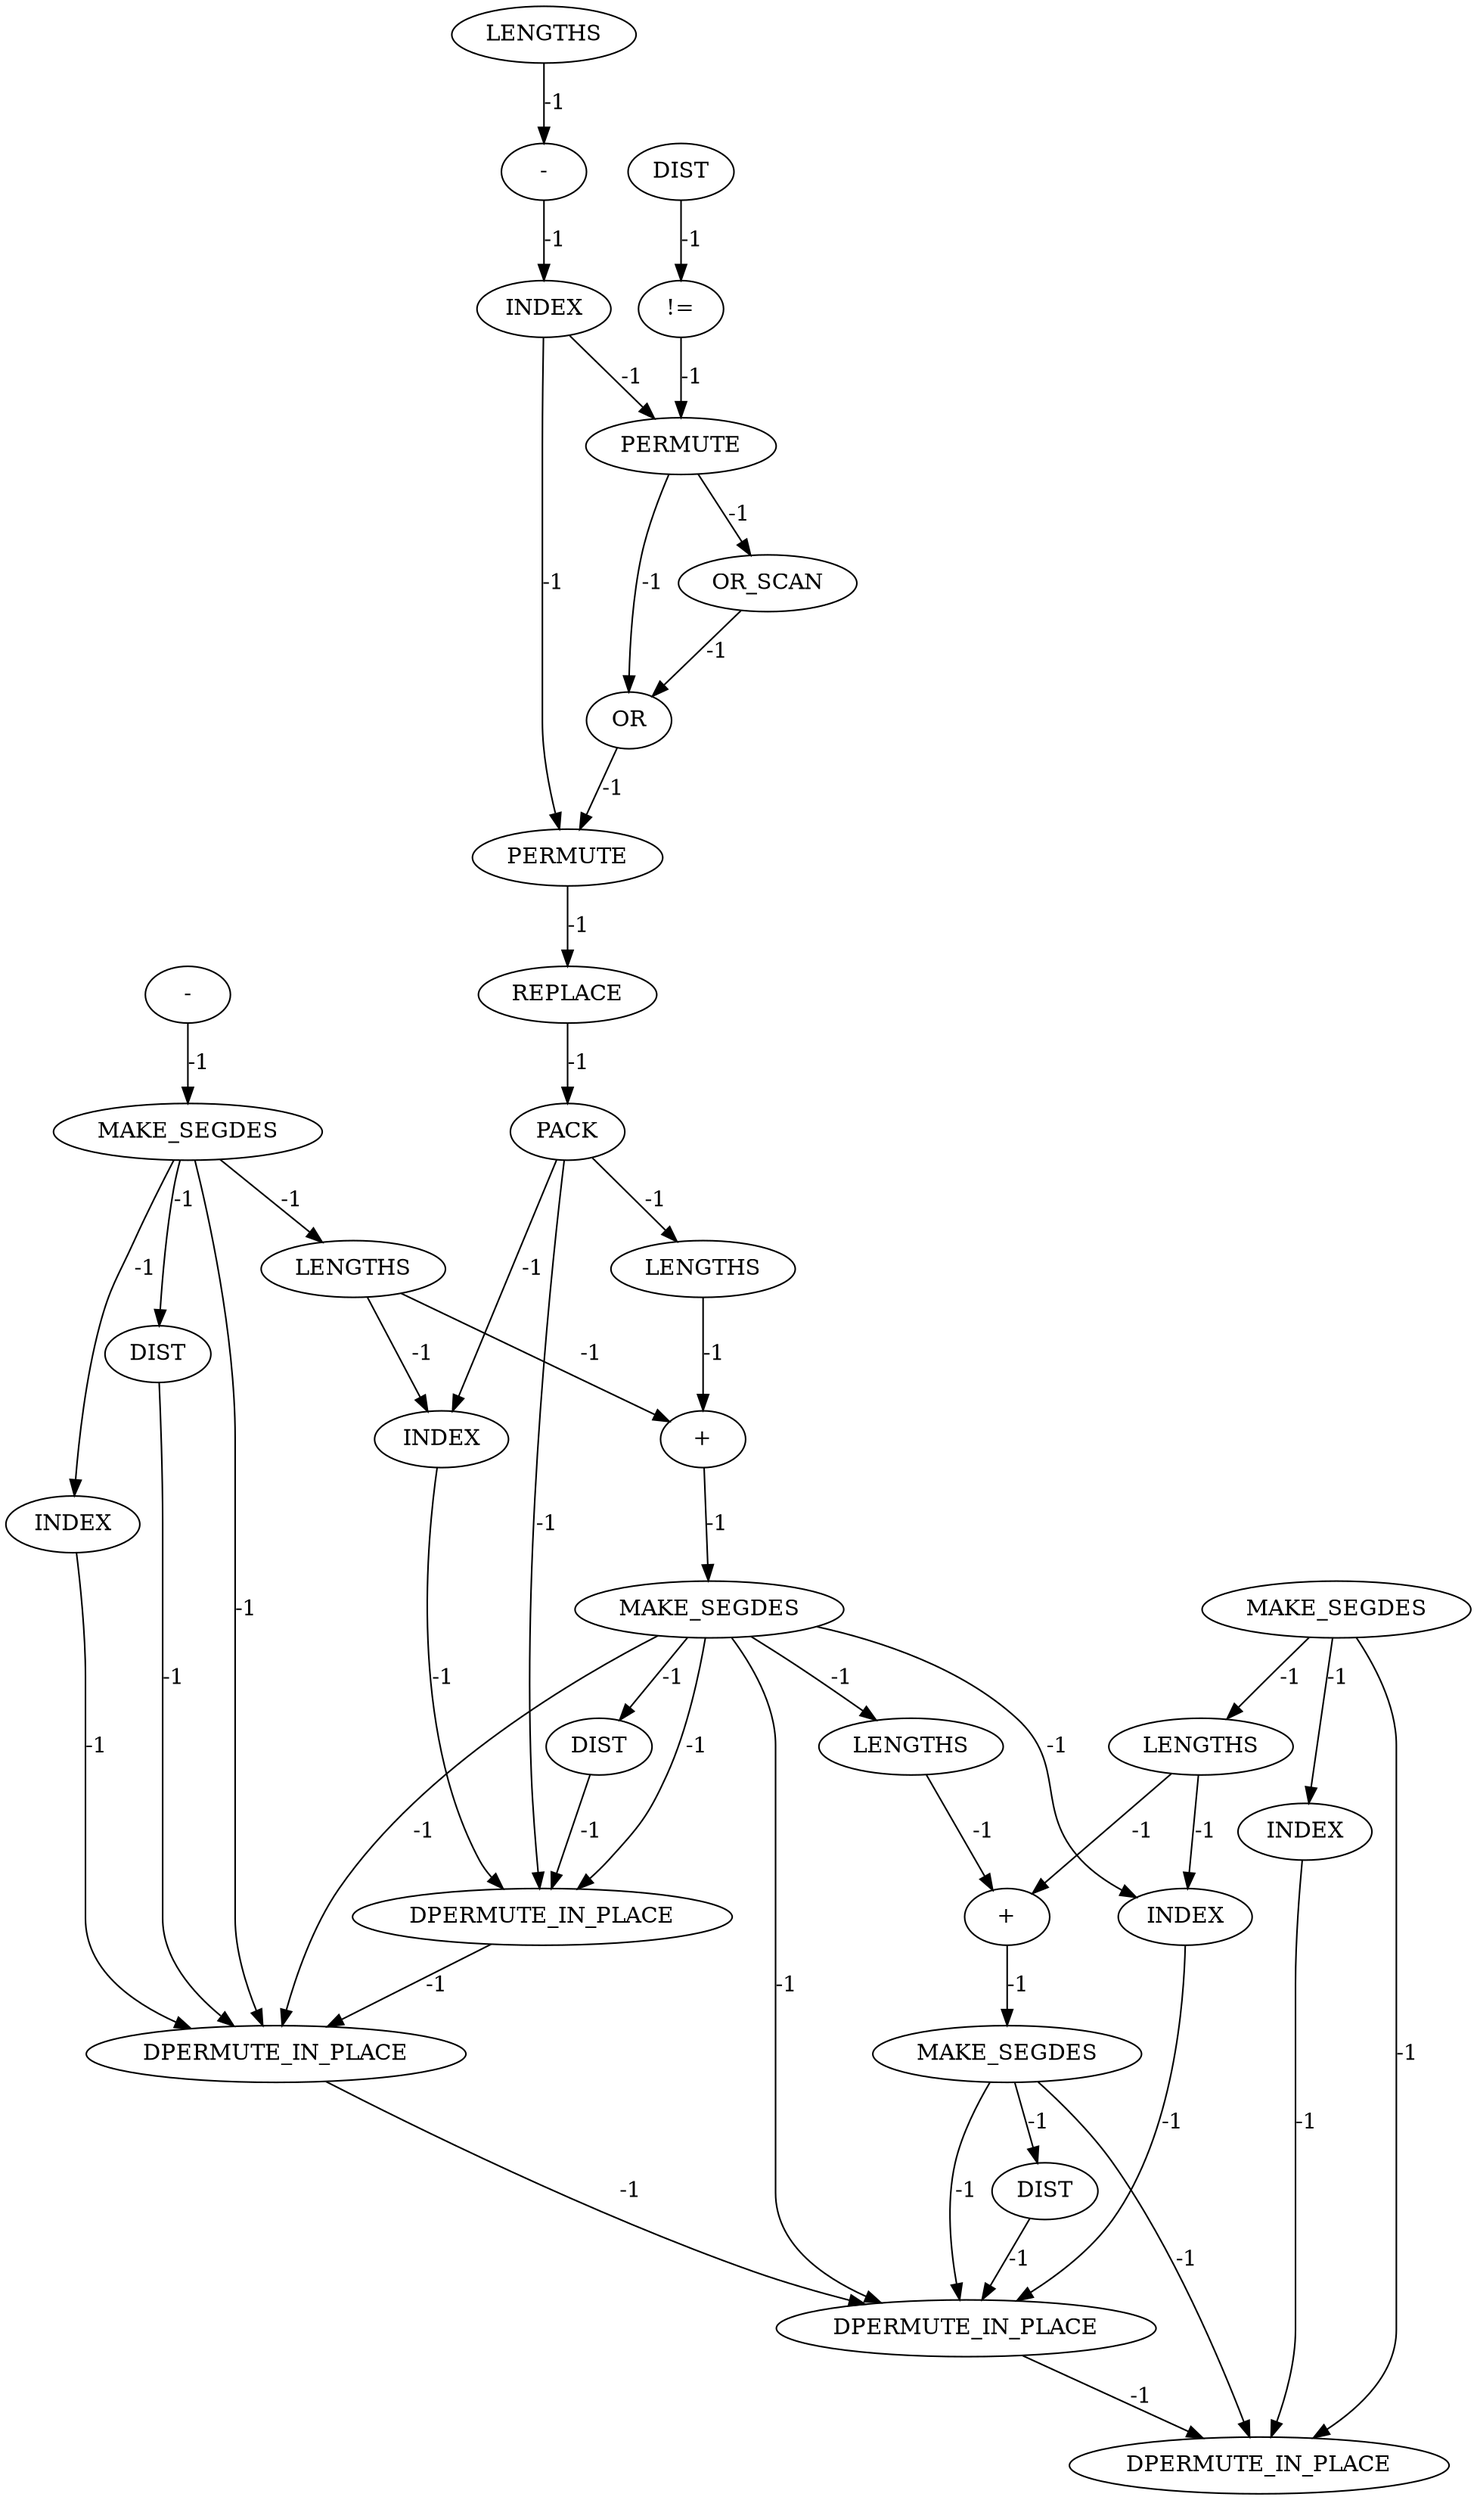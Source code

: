 digraph {
	convex_hull_large_grid_INST_4923 [label=PERMUTE cost=0]
	convex_hull_large_grid_INST_4962 [label=PERMUTE cost=0]
	convex_hull_large_grid_INST_5070 [label=LENGTHS cost=0]
	convex_hull_large_grid_INST_5004 [label=LENGTHS cost=0]
	convex_hull_large_grid_INST_6348 [label=DPERMUTE_IN_PLACE cost=0]
	convex_hull_large_grid_INST_5089 [label="+" cost=0]
	convex_hull_large_grid_INST_4901 [label="!=" cost=0]
	convex_hull_large_grid_INST_4905 [label=LENGTHS cost=0]
	convex_hull_large_grid_INST_5023 [label="+" cost=0]
	convex_hull_large_grid_INST_4988 [label=PACK cost=0]
	convex_hull_large_grid_INST_4898 [label=DIST cost=0]
	convex_hull_large_grid_INST_5078 [label=INDEX cost=0]
	convex_hull_large_grid_INST_4907 [label="-" cost=0]
	convex_hull_large_grid_INST_4883 [label=MAKE_SEGDES cost=0]
	convex_hull_large_grid_INST_5094 [label=MAKE_SEGDES cost=0]
	convex_hull_large_grid_INST_5066 [label=INDEX cost=0]
	convex_hull_large_grid_INST_6346 [label=DPERMUTE_IN_PLACE cost=0]
	convex_hull_large_grid_INST_4882 [label="-" cost=0]
	convex_hull_large_grid_INST_6345 [label=DPERMUTE_IN_PLACE cost=0]
	convex_hull_large_grid_INST_5100 [label=DIST cost=0]
	convex_hull_large_grid_INST_860 [label=MAKE_SEGDES cost=0]
	convex_hull_large_grid_INST_4915 [label=INDEX cost=0]
	convex_hull_large_grid_INST_5028 [label=MAKE_SEGDES cost=0]
	convex_hull_large_grid_INST_5012 [label=INDEX cost=0]
	convex_hull_large_grid_INST_5034 [label=DIST cost=0]
	convex_hull_large_grid_INST_4889 [label=DIST cost=0]
	convex_hull_large_grid_INST_5022 [label=LENGTHS cost=0]
	convex_hull_large_grid_INST_6347 [label=DPERMUTE_IN_PLACE cost=0]
	convex_hull_large_grid_INST_4971 [label=REPLACE cost=0]
	convex_hull_large_grid_INST_5000 [label=INDEX cost=0]
	convex_hull_large_grid_INST_4940 [label=OR cost=0]
	convex_hull_large_grid_INST_5088 [label=LENGTHS cost=0]
	convex_hull_large_grid_INST_4927 [label=OR_SCAN cost=0]
	convex_hull_large_grid_INST_4923 -> convex_hull_large_grid_INST_4927 [label=-1 cost=-1]
	convex_hull_large_grid_INST_4923 -> convex_hull_large_grid_INST_4940 [label=-1 cost=-1]
	convex_hull_large_grid_INST_4962 -> convex_hull_large_grid_INST_4971 [label=-1 cost=-1]
	convex_hull_large_grid_INST_5070 -> convex_hull_large_grid_INST_5078 [label=-1 cost=-1]
	convex_hull_large_grid_INST_5070 -> convex_hull_large_grid_INST_5089 [label=-1 cost=-1]
	convex_hull_large_grid_INST_5004 -> convex_hull_large_grid_INST_5012 [label=-1 cost=-1]
	convex_hull_large_grid_INST_5004 -> convex_hull_large_grid_INST_5023 [label=-1 cost=-1]
	convex_hull_large_grid_INST_5089 -> convex_hull_large_grid_INST_5094 [label=-1 cost=-1]
	convex_hull_large_grid_INST_4901 -> convex_hull_large_grid_INST_4923 [label=-1 cost=-1]
	convex_hull_large_grid_INST_4905 -> convex_hull_large_grid_INST_4907 [label=-1 cost=-1]
	convex_hull_large_grid_INST_5023 -> convex_hull_large_grid_INST_5028 [label=-1 cost=-1]
	convex_hull_large_grid_INST_4988 -> convex_hull_large_grid_INST_5012 [label=-1 cost=-1]
	convex_hull_large_grid_INST_4988 -> convex_hull_large_grid_INST_5022 [label=-1 cost=-1]
	convex_hull_large_grid_INST_4988 -> convex_hull_large_grid_INST_6345 [label=-1 cost=-1]
	convex_hull_large_grid_INST_4898 -> convex_hull_large_grid_INST_4901 [label=-1 cost=-1]
	convex_hull_large_grid_INST_5078 -> convex_hull_large_grid_INST_6347 [label=-1 cost=-1]
	convex_hull_large_grid_INST_4907 -> convex_hull_large_grid_INST_4915 [label=-1 cost=-1]
	convex_hull_large_grid_INST_4883 -> convex_hull_large_grid_INST_4889 [label=-1 cost=-1]
	convex_hull_large_grid_INST_4883 -> convex_hull_large_grid_INST_5000 [label=-1 cost=-1]
	convex_hull_large_grid_INST_4883 -> convex_hull_large_grid_INST_5004 [label=-1 cost=-1]
	convex_hull_large_grid_INST_4883 -> convex_hull_large_grid_INST_6346 [label=-1 cost=-1]
	convex_hull_large_grid_INST_5094 -> convex_hull_large_grid_INST_5100 [label=-1 cost=-1]
	convex_hull_large_grid_INST_5094 -> convex_hull_large_grid_INST_6347 [label=-1 cost=-1]
	convex_hull_large_grid_INST_5094 -> convex_hull_large_grid_INST_6348 [label=-1 cost=-1]
	convex_hull_large_grid_INST_5066 -> convex_hull_large_grid_INST_6348 [label=-1 cost=-1]
	convex_hull_large_grid_INST_6346 -> convex_hull_large_grid_INST_6347 [label=-1 cost=-1]
	convex_hull_large_grid_INST_4882 -> convex_hull_large_grid_INST_4883 [label=-1 cost=-1]
	convex_hull_large_grid_INST_6345 -> convex_hull_large_grid_INST_6346 [label=-1 cost=-1]
	convex_hull_large_grid_INST_5100 -> convex_hull_large_grid_INST_6347 [label=-1 cost=-1]
	convex_hull_large_grid_INST_860 -> convex_hull_large_grid_INST_5066 [label=-1 cost=-1]
	convex_hull_large_grid_INST_860 -> convex_hull_large_grid_INST_5070 [label=-1 cost=-1]
	convex_hull_large_grid_INST_860 -> convex_hull_large_grid_INST_6348 [label=-1 cost=-1]
	convex_hull_large_grid_INST_4915 -> convex_hull_large_grid_INST_4923 [label=-1 cost=-1]
	convex_hull_large_grid_INST_4915 -> convex_hull_large_grid_INST_4962 [label=-1 cost=-1]
	convex_hull_large_grid_INST_5028 -> convex_hull_large_grid_INST_5034 [label=-1 cost=-1]
	convex_hull_large_grid_INST_5028 -> convex_hull_large_grid_INST_6345 [label=-1 cost=-1]
	convex_hull_large_grid_INST_5028 -> convex_hull_large_grid_INST_6346 [label=-1 cost=-1]
	convex_hull_large_grid_INST_5028 -> convex_hull_large_grid_INST_5078 [label=-1 cost=-1]
	convex_hull_large_grid_INST_5028 -> convex_hull_large_grid_INST_5088 [label=-1 cost=-1]
	convex_hull_large_grid_INST_5028 -> convex_hull_large_grid_INST_6347 [label=-1 cost=-1]
	convex_hull_large_grid_INST_5012 -> convex_hull_large_grid_INST_6345 [label=-1 cost=-1]
	convex_hull_large_grid_INST_5034 -> convex_hull_large_grid_INST_6345 [label=-1 cost=-1]
	convex_hull_large_grid_INST_4889 -> convex_hull_large_grid_INST_6346 [label=-1 cost=-1]
	convex_hull_large_grid_INST_5022 -> convex_hull_large_grid_INST_5023 [label=-1 cost=-1]
	convex_hull_large_grid_INST_6347 -> convex_hull_large_grid_INST_6348 [label=-1 cost=-1]
	convex_hull_large_grid_INST_4971 -> convex_hull_large_grid_INST_4988 [label=-1 cost=-1]
	convex_hull_large_grid_INST_5000 -> convex_hull_large_grid_INST_6346 [label=-1 cost=-1]
	convex_hull_large_grid_INST_4940 -> convex_hull_large_grid_INST_4962 [label=-1 cost=-1]
	convex_hull_large_grid_INST_5088 -> convex_hull_large_grid_INST_5089 [label=-1 cost=-1]
	convex_hull_large_grid_INST_4927 -> convex_hull_large_grid_INST_4940 [label=-1 cost=-1]
}

